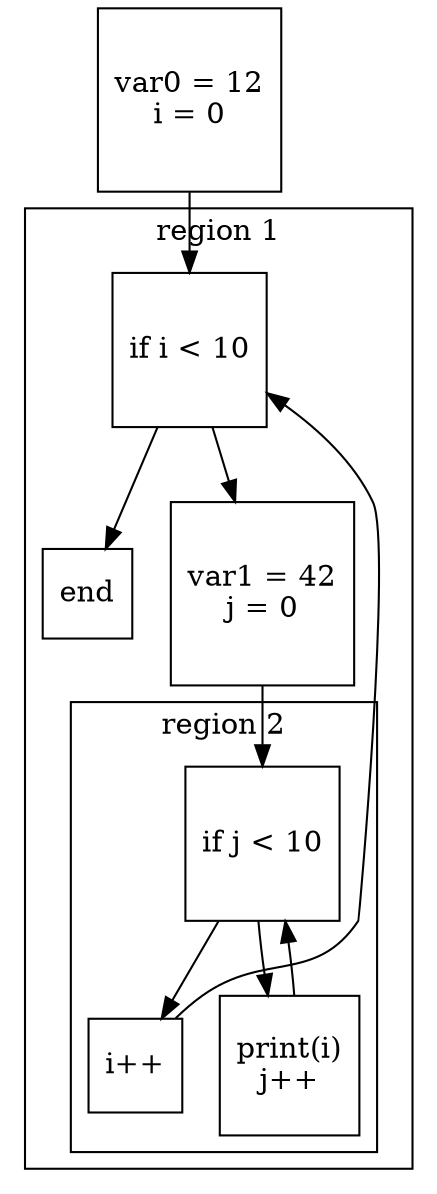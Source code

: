digraph G {
    node[shape="square"]
    
    init1[label="var0 = 12\ni = 0"]
    end[label="end"] 

    init1 -> cond1

	subgraph cluster_0 {
        label="region 1"

        cond1[label="if i < 10"]
        init2[label="var1 = 42\nj = 0"]
        body1[label="i++"]

        cond1 -> init2, end
        init2 -> cond2
        body1 -> cond1 [constraint=false]

        subgraph cluster_1 {
            label="region 2"

            cond2[label="if j < 10"]
            body2[label="print(i)\nj++"]

            cond2 -> body2, body1
            body2 -> cond2 [constraint=false]
        } 


	}   
}